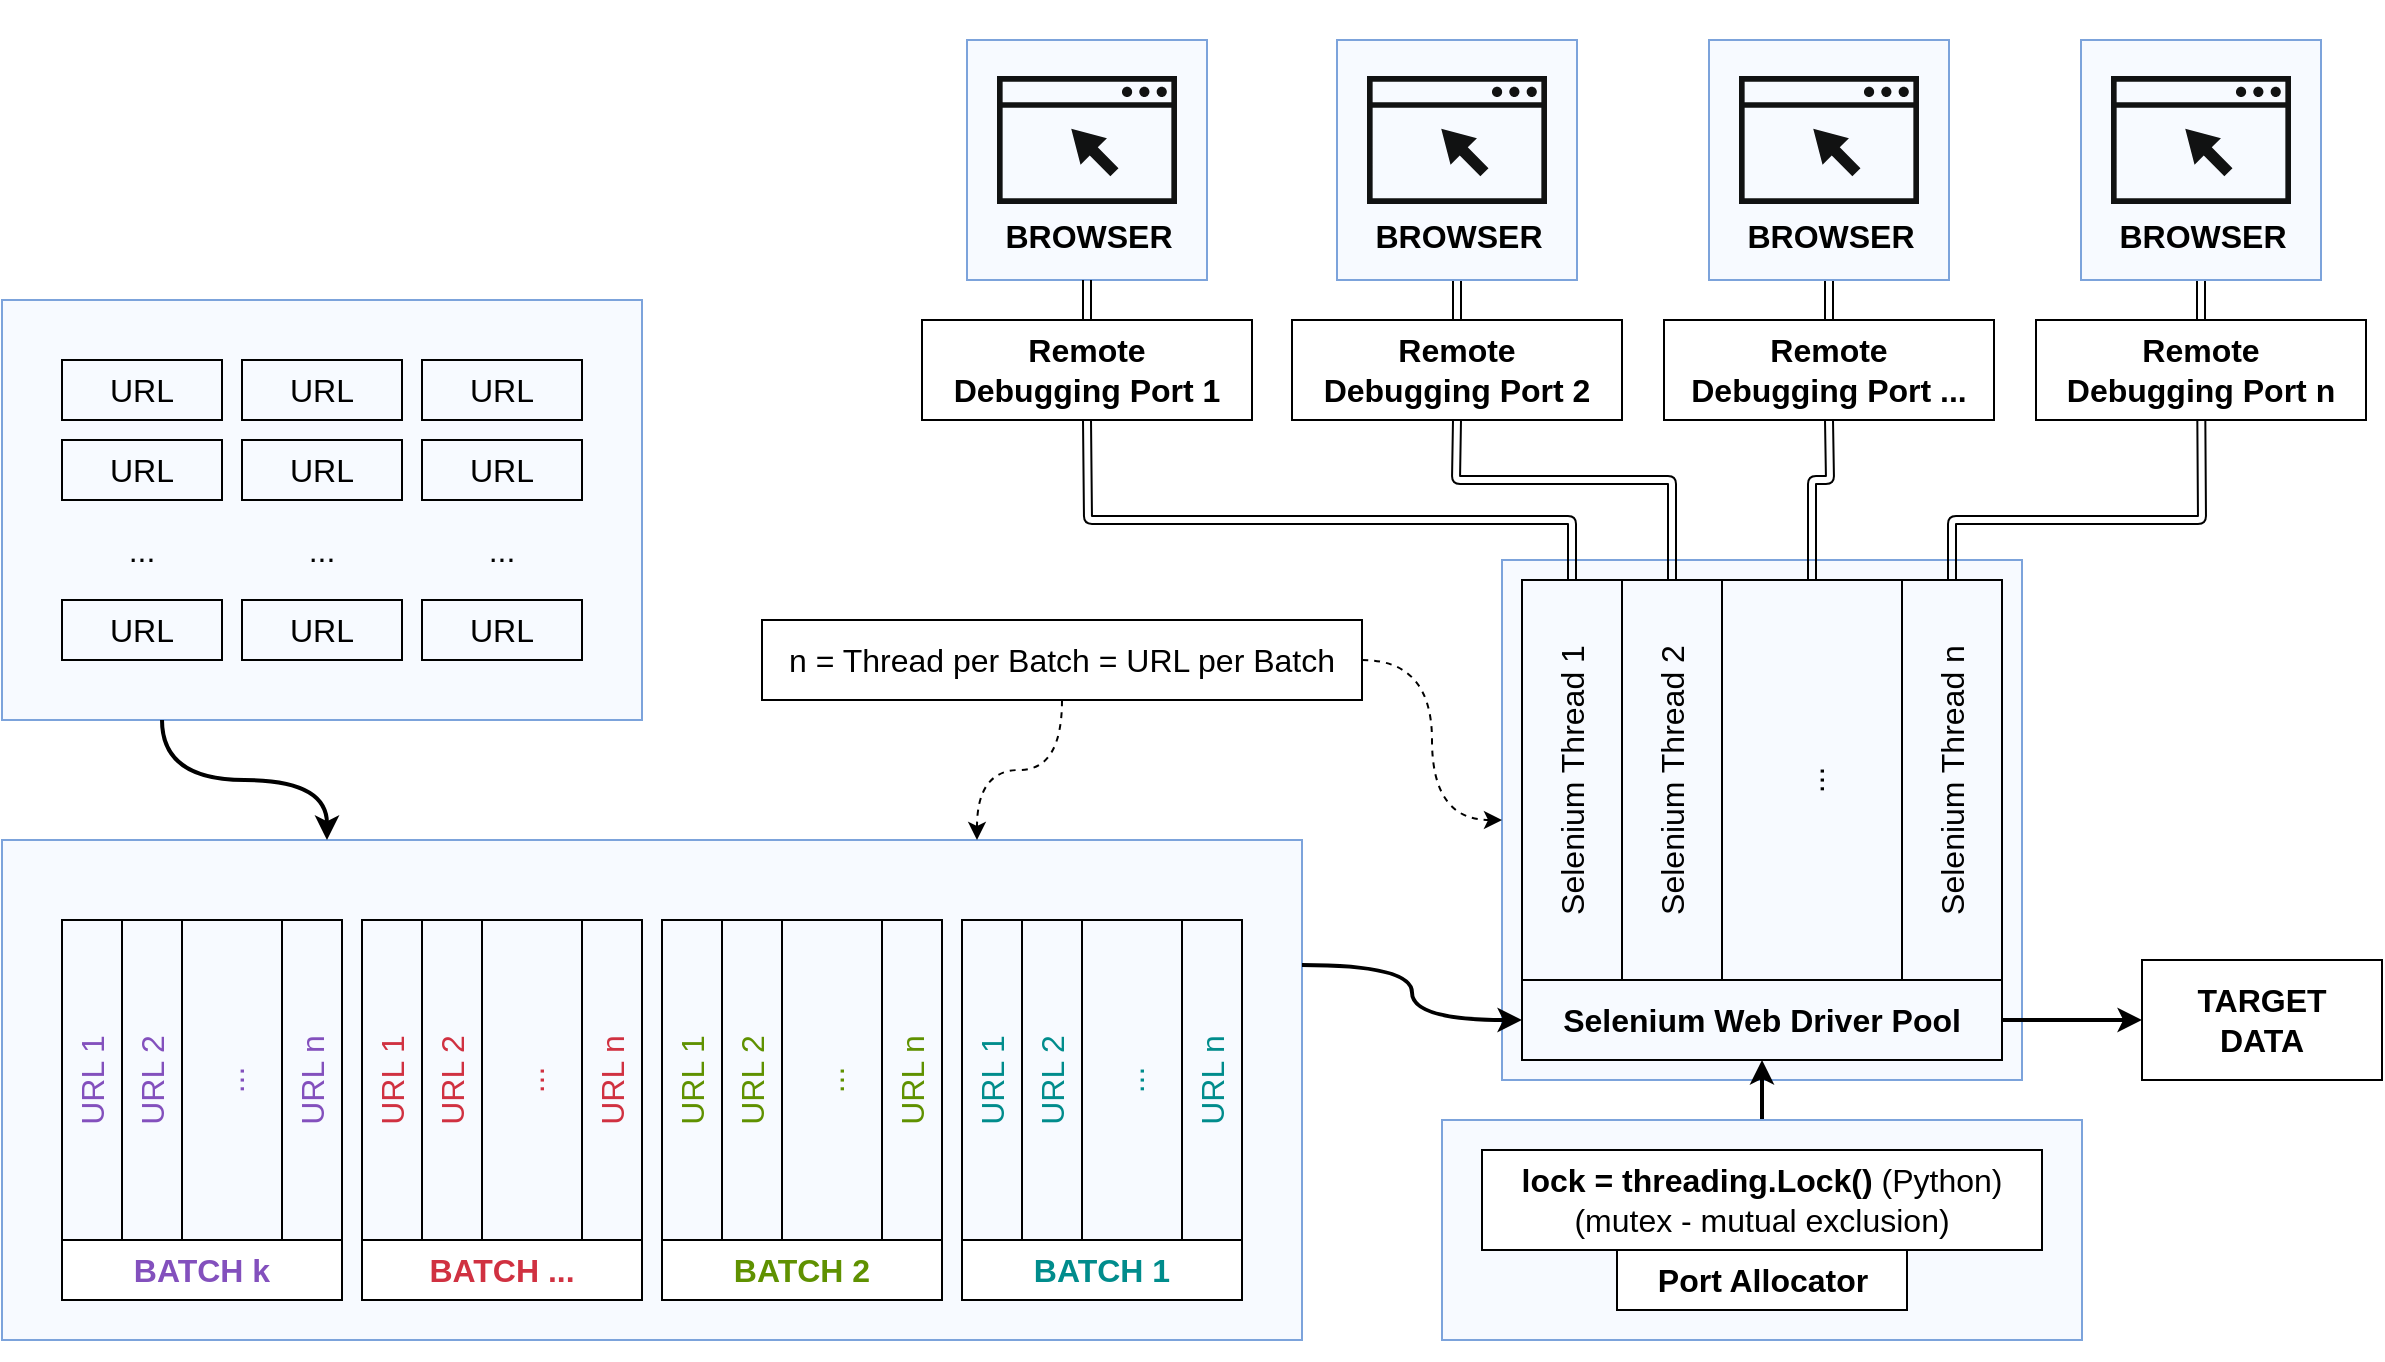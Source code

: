 <mxfile version="24.6.5" type="device">
  <diagram name="Page-1" id="uHuE6cg2GW2eRnbbnOSD">
    <mxGraphModel dx="2320" dy="934" grid="1" gridSize="10" guides="1" tooltips="1" connect="1" arrows="1" fold="1" page="1" pageScale="1" pageWidth="827" pageHeight="1169" math="0" shadow="0">
      <root>
        <mxCell id="0" />
        <mxCell id="1" parent="0" />
        <mxCell id="J9xpBMAO4fcrb7Eu_Uhc-172" value="" style="rounded=0;whiteSpace=wrap;html=1;fillColor=#F7FAFF;strokeColor=#7CA3DB;fontSize=16;" vertex="1" parent="1">
          <mxGeometry x="230" y="280" width="260" height="260" as="geometry" />
        </mxCell>
        <mxCell id="J9xpBMAO4fcrb7Eu_Uhc-88" value="" style="group;fontSize=16;" vertex="1" connectable="0" parent="1">
          <mxGeometry x="240" y="250" width="240" height="280" as="geometry" />
        </mxCell>
        <mxCell id="J9xpBMAO4fcrb7Eu_Uhc-52" value="Selenium Web Driver Pool" style="rounded=0;whiteSpace=wrap;html=1;fontSize=16;fontStyle=1;fillColor=none;align=center;" vertex="1" parent="J9xpBMAO4fcrb7Eu_Uhc-88">
          <mxGeometry y="240" width="240" height="40" as="geometry" />
        </mxCell>
        <mxCell id="J9xpBMAO4fcrb7Eu_Uhc-53" value="Selenium Thread 1" style="rounded=0;whiteSpace=wrap;html=1;fontSize=16;horizontal=0;fillColor=none;align=center;" vertex="1" parent="J9xpBMAO4fcrb7Eu_Uhc-88">
          <mxGeometry y="40" width="50" height="200" as="geometry" />
        </mxCell>
        <mxCell id="J9xpBMAO4fcrb7Eu_Uhc-54" value="Selenium Thread 2" style="rounded=0;whiteSpace=wrap;html=1;fontSize=16;horizontal=0;fillColor=none;align=center;" vertex="1" parent="J9xpBMAO4fcrb7Eu_Uhc-88">
          <mxGeometry x="50" y="40" width="50" height="200" as="geometry" />
        </mxCell>
        <mxCell id="J9xpBMAO4fcrb7Eu_Uhc-56" value="..." style="rounded=0;whiteSpace=wrap;html=1;fontSize=16;horizontal=0;fillColor=none;align=center;" vertex="1" parent="J9xpBMAO4fcrb7Eu_Uhc-88">
          <mxGeometry x="100" y="40" width="90" height="200" as="geometry" />
        </mxCell>
        <mxCell id="J9xpBMAO4fcrb7Eu_Uhc-57" value="Selenium Thread n" style="rounded=0;whiteSpace=wrap;html=1;fontSize=16;horizontal=0;fillColor=none;align=center;" vertex="1" parent="J9xpBMAO4fcrb7Eu_Uhc-88">
          <mxGeometry x="190" y="40" width="50" height="200" as="geometry" />
        </mxCell>
        <mxCell id="J9xpBMAO4fcrb7Eu_Uhc-113" value="" style="group;fontSize=16;" vertex="1" connectable="0" parent="1">
          <mxGeometry x="-50" width="180" height="140" as="geometry" />
        </mxCell>
        <mxCell id="J9xpBMAO4fcrb7Eu_Uhc-112" value="" style="rounded=0;whiteSpace=wrap;html=1;fillColor=#F7FAFF;strokeColor=#7CA3DB;fontSize=16;" vertex="1" parent="J9xpBMAO4fcrb7Eu_Uhc-113">
          <mxGeometry x="12.5" y="20" width="120" height="120" as="geometry" />
        </mxCell>
        <mxCell id="J9xpBMAO4fcrb7Eu_Uhc-105" value="&lt;b style=&quot;font-size: 16px;&quot;&gt;BROWSER&lt;/b&gt;" style="sketch=0;pointerEvents=1;shadow=0;dashed=0;html=1;strokeColor=none;fillColor=#111212;aspect=fixed;labelPosition=center;verticalLabelPosition=bottom;verticalAlign=top;align=center;outlineConnect=0;shape=mxgraph.vvd.web_browser;fontColor=#000000;fontSize=16;" vertex="1" parent="J9xpBMAO4fcrb7Eu_Uhc-113">
          <mxGeometry x="27.5" y="38.05" width="90" height="63.9" as="geometry" />
        </mxCell>
        <mxCell id="J9xpBMAO4fcrb7Eu_Uhc-143" value="Remote&lt;div style=&quot;font-size: 16px;&quot;&gt;Debugging Port 1&lt;/div&gt;" style="rounded=0;whiteSpace=wrap;html=1;fontSize=16;fontStyle=1" vertex="1" parent="1">
          <mxGeometry x="-60" y="160" width="165" height="50" as="geometry" />
        </mxCell>
        <mxCell id="J9xpBMAO4fcrb7Eu_Uhc-144" value="" style="shape=link;endArrow=none;html=1;rounded=1;exitX=0.5;exitY=0;exitDx=0;exitDy=0;endFill=0;strokeWidth=1;fontSize=16;entryX=0.5;entryY=1;entryDx=0;entryDy=0;strokeColor=default;" edge="1" parent="1" target="J9xpBMAO4fcrb7Eu_Uhc-143">
          <mxGeometry width="50" height="50" relative="1" as="geometry">
            <mxPoint x="265" y="290" as="sourcePoint" />
            <mxPoint x="40" y="150" as="targetPoint" />
            <Array as="points">
              <mxPoint x="265" y="260" />
              <mxPoint x="23" y="260" />
            </Array>
          </mxGeometry>
        </mxCell>
        <mxCell id="J9xpBMAO4fcrb7Eu_Uhc-145" value="" style="shape=link;endArrow=none;html=1;rounded=0;exitX=0.5;exitY=0;exitDx=0;exitDy=0;entryX=0.5;entryY=1;entryDx=0;entryDy=0;endFill=0;startArrow=none;startFill=0;fontSize=16;" edge="1" parent="1" source="J9xpBMAO4fcrb7Eu_Uhc-143" target="J9xpBMAO4fcrb7Eu_Uhc-112">
          <mxGeometry width="50" height="50" relative="1" as="geometry">
            <mxPoint x="242.5" y="80" as="sourcePoint" />
            <mxPoint x="23" y="90" as="targetPoint" />
          </mxGeometry>
        </mxCell>
        <mxCell id="J9xpBMAO4fcrb7Eu_Uhc-146" value="Remote&lt;div style=&quot;font-size: 16px;&quot;&gt;Debugging Port 2&lt;/div&gt;" style="rounded=0;whiteSpace=wrap;html=1;fontSize=16;fontStyle=1" vertex="1" parent="1">
          <mxGeometry x="125" y="160" width="165" height="50" as="geometry" />
        </mxCell>
        <mxCell id="J9xpBMAO4fcrb7Eu_Uhc-147" value="" style="shape=link;endArrow=none;html=1;rounded=1;exitX=0.5;exitY=0;exitDx=0;exitDy=0;endFill=0;strokeWidth=1;fontSize=16;entryX=0.5;entryY=1;entryDx=0;entryDy=0;" edge="1" parent="1" target="J9xpBMAO4fcrb7Eu_Uhc-146">
          <mxGeometry width="50" height="50" relative="1" as="geometry">
            <mxPoint x="315" y="290" as="sourcePoint" />
            <mxPoint x="225" y="150" as="targetPoint" />
            <Array as="points">
              <mxPoint x="315" y="240" />
              <mxPoint x="207" y="240" />
            </Array>
          </mxGeometry>
        </mxCell>
        <mxCell id="J9xpBMAO4fcrb7Eu_Uhc-148" value="" style="shape=link;endArrow=none;html=1;rounded=0;exitX=0.5;exitY=0;exitDx=0;exitDy=0;entryX=0.5;entryY=1;entryDx=0;entryDy=0;endFill=0;startArrow=none;startFill=0;fontSize=16;" edge="1" parent="1" source="J9xpBMAO4fcrb7Eu_Uhc-146" target="J9xpBMAO4fcrb7Eu_Uhc-129">
          <mxGeometry width="50" height="50" relative="1" as="geometry">
            <mxPoint x="427.5" y="80" as="sourcePoint" />
            <mxPoint x="208" y="90" as="targetPoint" />
          </mxGeometry>
        </mxCell>
        <mxCell id="J9xpBMAO4fcrb7Eu_Uhc-149" value="Remote&lt;div style=&quot;font-size: 16px;&quot;&gt;Debugging Port ...&lt;/div&gt;" style="rounded=0;whiteSpace=wrap;html=1;fontSize=16;fontStyle=1" vertex="1" parent="1">
          <mxGeometry x="311" y="160" width="165" height="50" as="geometry" />
        </mxCell>
        <mxCell id="J9xpBMAO4fcrb7Eu_Uhc-150" value="" style="shape=link;endArrow=none;html=1;rounded=1;exitX=0.5;exitY=0;exitDx=0;exitDy=0;endFill=0;strokeWidth=1;fontSize=16;entryX=0.5;entryY=1;entryDx=0;entryDy=0;" edge="1" parent="1" target="J9xpBMAO4fcrb7Eu_Uhc-149">
          <mxGeometry width="50" height="50" relative="1" as="geometry">
            <mxPoint x="385" y="290" as="sourcePoint" />
            <mxPoint x="328" y="210" as="targetPoint" />
            <Array as="points">
              <mxPoint x="385" y="240" />
              <mxPoint x="394" y="240" />
            </Array>
          </mxGeometry>
        </mxCell>
        <mxCell id="J9xpBMAO4fcrb7Eu_Uhc-151" value="" style="shape=link;endArrow=none;html=1;rounded=0;exitX=0.5;exitY=0;exitDx=0;exitDy=0;entryX=0.5;entryY=1;entryDx=0;entryDy=0;endFill=0;startArrow=none;startFill=0;fontSize=16;" edge="1" parent="1" source="J9xpBMAO4fcrb7Eu_Uhc-149" target="J9xpBMAO4fcrb7Eu_Uhc-134">
          <mxGeometry width="50" height="50" relative="1" as="geometry">
            <mxPoint x="613.5" y="80" as="sourcePoint" />
            <mxPoint x="393" y="90" as="targetPoint" />
          </mxGeometry>
        </mxCell>
        <mxCell id="J9xpBMAO4fcrb7Eu_Uhc-152" value="Remote&lt;div style=&quot;font-size: 16px;&quot;&gt;Debugging Port n&lt;/div&gt;" style="rounded=0;whiteSpace=wrap;html=1;fontSize=16;fontStyle=1" vertex="1" parent="1">
          <mxGeometry x="497" y="160" width="165" height="50" as="geometry" />
        </mxCell>
        <mxCell id="J9xpBMAO4fcrb7Eu_Uhc-154" value="" style="shape=link;endArrow=none;html=1;rounded=0;exitX=0.5;exitY=0;exitDx=0;exitDy=0;entryX=0.5;entryY=1;entryDx=0;entryDy=0;endFill=0;startArrow=none;startFill=0;fontSize=16;" edge="1" parent="1" source="J9xpBMAO4fcrb7Eu_Uhc-152" target="J9xpBMAO4fcrb7Eu_Uhc-139">
          <mxGeometry width="50" height="50" relative="1" as="geometry">
            <mxPoint x="799.5" y="80" as="sourcePoint" />
            <mxPoint x="580" y="90" as="targetPoint" />
          </mxGeometry>
        </mxCell>
        <mxCell id="J9xpBMAO4fcrb7Eu_Uhc-158" value="" style="group;fontSize=16;" vertex="1" connectable="0" parent="1">
          <mxGeometry x="-520" y="150" width="320" height="210" as="geometry" />
        </mxCell>
        <mxCell id="J9xpBMAO4fcrb7Eu_Uhc-106" value="" style="rounded=0;whiteSpace=wrap;html=1;fillColor=#F7FAFF;strokeColor=#7CA3DB;fontSize=16;" vertex="1" parent="J9xpBMAO4fcrb7Eu_Uhc-158">
          <mxGeometry width="320" height="210" as="geometry" />
        </mxCell>
        <mxCell id="J9xpBMAO4fcrb7Eu_Uhc-89" value="" style="group;fontSize=16;" vertex="1" connectable="0" parent="J9xpBMAO4fcrb7Eu_Uhc-158">
          <mxGeometry x="30" y="30" width="260" height="150" as="geometry" />
        </mxCell>
        <mxCell id="J9xpBMAO4fcrb7Eu_Uhc-59" value="URL" style="rounded=0;whiteSpace=wrap;html=1;fontSize=16;fillColor=none;align=center;" vertex="1" parent="J9xpBMAO4fcrb7Eu_Uhc-89">
          <mxGeometry width="80" height="30" as="geometry" />
        </mxCell>
        <mxCell id="J9xpBMAO4fcrb7Eu_Uhc-60" value="URL" style="rounded=0;whiteSpace=wrap;html=1;fontSize=16;fillColor=none;align=center;" vertex="1" parent="J9xpBMAO4fcrb7Eu_Uhc-89">
          <mxGeometry y="40" width="80" height="30" as="geometry" />
        </mxCell>
        <mxCell id="J9xpBMAO4fcrb7Eu_Uhc-61" value="..." style="rounded=0;whiteSpace=wrap;html=1;fontSize=16;fillColor=none;strokeColor=none;align=center;" vertex="1" parent="J9xpBMAO4fcrb7Eu_Uhc-89">
          <mxGeometry y="80" width="80" height="30" as="geometry" />
        </mxCell>
        <mxCell id="J9xpBMAO4fcrb7Eu_Uhc-62" value="URL" style="rounded=0;whiteSpace=wrap;html=1;fontSize=16;fillColor=none;horizontal=1;strokeColor=default;align=center;" vertex="1" parent="J9xpBMAO4fcrb7Eu_Uhc-89">
          <mxGeometry x="90" width="80" height="30" as="geometry" />
        </mxCell>
        <mxCell id="J9xpBMAO4fcrb7Eu_Uhc-63" value="URL" style="rounded=0;whiteSpace=wrap;html=1;fontSize=16;fillColor=none;horizontal=1;strokeColor=default;align=center;" vertex="1" parent="J9xpBMAO4fcrb7Eu_Uhc-89">
          <mxGeometry x="90" y="40" width="80" height="30" as="geometry" />
        </mxCell>
        <mxCell id="J9xpBMAO4fcrb7Eu_Uhc-64" value="..." style="rounded=0;whiteSpace=wrap;html=1;fontSize=16;fillColor=none;horizontal=1;strokeColor=none;align=center;" vertex="1" parent="J9xpBMAO4fcrb7Eu_Uhc-89">
          <mxGeometry x="90" y="80" width="80" height="30" as="geometry" />
        </mxCell>
        <mxCell id="J9xpBMAO4fcrb7Eu_Uhc-65" value="URL" style="rounded=0;whiteSpace=wrap;html=1;fontSize=16;fillColor=none;align=center;" vertex="1" parent="J9xpBMAO4fcrb7Eu_Uhc-89">
          <mxGeometry y="120" width="80" height="30" as="geometry" />
        </mxCell>
        <mxCell id="J9xpBMAO4fcrb7Eu_Uhc-66" value="URL" style="rounded=0;whiteSpace=wrap;html=1;fontSize=16;fillColor=none;horizontal=1;strokeColor=default;align=center;" vertex="1" parent="J9xpBMAO4fcrb7Eu_Uhc-89">
          <mxGeometry x="90" y="120" width="80" height="30" as="geometry" />
        </mxCell>
        <mxCell id="J9xpBMAO4fcrb7Eu_Uhc-67" value="URL" style="rounded=0;whiteSpace=wrap;html=1;fontSize=16;fillColor=none;align=center;" vertex="1" parent="J9xpBMAO4fcrb7Eu_Uhc-89">
          <mxGeometry x="180" width="80" height="30" as="geometry" />
        </mxCell>
        <mxCell id="J9xpBMAO4fcrb7Eu_Uhc-68" value="URL" style="rounded=0;whiteSpace=wrap;html=1;fontSize=16;fillColor=none;align=center;" vertex="1" parent="J9xpBMAO4fcrb7Eu_Uhc-89">
          <mxGeometry x="180" y="40" width="80" height="30" as="geometry" />
        </mxCell>
        <mxCell id="J9xpBMAO4fcrb7Eu_Uhc-69" value="..." style="rounded=0;whiteSpace=wrap;html=1;fontSize=16;fillColor=none;strokeColor=none;align=center;" vertex="1" parent="J9xpBMAO4fcrb7Eu_Uhc-89">
          <mxGeometry x="180" y="80" width="80" height="30" as="geometry" />
        </mxCell>
        <mxCell id="J9xpBMAO4fcrb7Eu_Uhc-70" value="URL" style="rounded=0;whiteSpace=wrap;html=1;fontSize=16;fillColor=none;align=center;" vertex="1" parent="J9xpBMAO4fcrb7Eu_Uhc-89">
          <mxGeometry x="180" y="120" width="80" height="30" as="geometry" />
        </mxCell>
        <mxCell id="J9xpBMAO4fcrb7Eu_Uhc-159" value="" style="group;fontSize=16;" vertex="1" connectable="0" parent="1">
          <mxGeometry x="147.5" y="20" width="120" height="120" as="geometry" />
        </mxCell>
        <mxCell id="J9xpBMAO4fcrb7Eu_Uhc-129" value="" style="rounded=0;whiteSpace=wrap;html=1;fillColor=#F7FAFF;strokeColor=#7CA3DB;fontSize=16;" vertex="1" parent="J9xpBMAO4fcrb7Eu_Uhc-159">
          <mxGeometry width="120" height="120" as="geometry" />
        </mxCell>
        <mxCell id="J9xpBMAO4fcrb7Eu_Uhc-130" value="&lt;b style=&quot;font-size: 16px;&quot;&gt;BROWSER&lt;/b&gt;" style="sketch=0;pointerEvents=1;shadow=0;dashed=0;html=1;strokeColor=none;fillColor=#111212;aspect=fixed;labelPosition=center;verticalLabelPosition=bottom;verticalAlign=top;align=center;outlineConnect=0;shape=mxgraph.vvd.web_browser;fontColor=#000000;fontSize=16;" vertex="1" parent="J9xpBMAO4fcrb7Eu_Uhc-159">
          <mxGeometry x="15" y="18.05" width="90" height="63.9" as="geometry" />
        </mxCell>
        <mxCell id="J9xpBMAO4fcrb7Eu_Uhc-160" value="" style="group;fontSize=16;" vertex="1" connectable="0" parent="1">
          <mxGeometry x="333.5" y="20" width="120" height="120" as="geometry" />
        </mxCell>
        <mxCell id="J9xpBMAO4fcrb7Eu_Uhc-134" value="" style="rounded=0;whiteSpace=wrap;html=1;fillColor=#F7FAFF;strokeColor=#7CA3DB;fontSize=16;" vertex="1" parent="J9xpBMAO4fcrb7Eu_Uhc-160">
          <mxGeometry width="120" height="120" as="geometry" />
        </mxCell>
        <mxCell id="J9xpBMAO4fcrb7Eu_Uhc-135" value="&lt;b style=&quot;font-size: 16px;&quot;&gt;BROWSER&lt;/b&gt;" style="sketch=0;pointerEvents=1;shadow=0;dashed=0;html=1;strokeColor=none;fillColor=#111212;aspect=fixed;labelPosition=center;verticalLabelPosition=bottom;verticalAlign=top;align=center;outlineConnect=0;shape=mxgraph.vvd.web_browser;fontColor=#000000;fontSize=16;" vertex="1" parent="J9xpBMAO4fcrb7Eu_Uhc-160">
          <mxGeometry x="15" y="18.05" width="90" height="63.9" as="geometry" />
        </mxCell>
        <mxCell id="J9xpBMAO4fcrb7Eu_Uhc-161" value="" style="group;fontSize=16;" vertex="1" connectable="0" parent="1">
          <mxGeometry x="519.5" y="20" width="120" height="120" as="geometry" />
        </mxCell>
        <mxCell id="J9xpBMAO4fcrb7Eu_Uhc-139" value="" style="rounded=0;whiteSpace=wrap;html=1;fillColor=#F7FAFF;strokeColor=#7CA3DB;fontSize=16;" vertex="1" parent="J9xpBMAO4fcrb7Eu_Uhc-161">
          <mxGeometry width="120" height="120" as="geometry" />
        </mxCell>
        <mxCell id="J9xpBMAO4fcrb7Eu_Uhc-140" value="&lt;b style=&quot;font-size: 16px;&quot;&gt;BROWSER&lt;/b&gt;" style="sketch=0;pointerEvents=1;shadow=0;dashed=0;html=1;strokeColor=none;fillColor=#111212;aspect=fixed;labelPosition=center;verticalLabelPosition=bottom;verticalAlign=top;align=center;outlineConnect=0;shape=mxgraph.vvd.web_browser;fontColor=#000000;fontSize=16;" vertex="1" parent="J9xpBMAO4fcrb7Eu_Uhc-161">
          <mxGeometry x="15" y="18.05" width="90" height="63.9" as="geometry" />
        </mxCell>
        <mxCell id="J9xpBMAO4fcrb7Eu_Uhc-164" value="" style="edgeStyle=orthogonalEdgeStyle;rounded=0;orthogonalLoop=1;jettySize=auto;html=1;strokeWidth=2;fontSize=16;" edge="1" parent="1" source="J9xpBMAO4fcrb7Eu_Uhc-163" target="J9xpBMAO4fcrb7Eu_Uhc-52">
          <mxGeometry relative="1" as="geometry" />
        </mxCell>
        <mxCell id="J9xpBMAO4fcrb7Eu_Uhc-167" value="&lt;div style=&quot;font-size: 16px;&quot;&gt;TARGET&lt;/div&gt;DATA" style="rounded=0;whiteSpace=wrap;html=1;fontSize=16;fontStyle=1" vertex="1" parent="1">
          <mxGeometry x="550" y="480" width="120" height="60" as="geometry" />
        </mxCell>
        <mxCell id="J9xpBMAO4fcrb7Eu_Uhc-168" style="edgeStyle=orthogonalEdgeStyle;rounded=0;orthogonalLoop=1;jettySize=auto;html=1;entryX=0;entryY=0.5;entryDx=0;entryDy=0;strokeWidth=2;curved=1;" edge="1" parent="1" source="J9xpBMAO4fcrb7Eu_Uhc-52" target="J9xpBMAO4fcrb7Eu_Uhc-167">
          <mxGeometry relative="1" as="geometry" />
        </mxCell>
        <mxCell id="J9xpBMAO4fcrb7Eu_Uhc-169" value="" style="group" vertex="1" connectable="0" parent="1">
          <mxGeometry x="-520" y="430" width="650" height="250" as="geometry" />
        </mxCell>
        <mxCell id="J9xpBMAO4fcrb7Eu_Uhc-107" value="" style="rounded=0;whiteSpace=wrap;html=1;fillColor=#F7FAFF;strokeColor=#7CA3DB;fontSize=16;" vertex="1" parent="J9xpBMAO4fcrb7Eu_Uhc-169">
          <mxGeometry y="-10" width="650" height="250" as="geometry" />
        </mxCell>
        <mxCell id="J9xpBMAO4fcrb7Eu_Uhc-86" value="" style="group;fontColor=#008080;fontSize=16;" vertex="1" connectable="0" parent="J9xpBMAO4fcrb7Eu_Uhc-169">
          <mxGeometry x="480" y="30" width="140" height="190" as="geometry" />
        </mxCell>
        <mxCell id="J9xpBMAO4fcrb7Eu_Uhc-71" value="BATCH 1" style="rounded=0;whiteSpace=wrap;html=1;fontSize=16;fontStyle=1;fontColor=#008C8C;" vertex="1" parent="J9xpBMAO4fcrb7Eu_Uhc-86">
          <mxGeometry y="160" width="140" height="30" as="geometry" />
        </mxCell>
        <mxCell id="J9xpBMAO4fcrb7Eu_Uhc-74" value="URL 1" style="rounded=0;whiteSpace=wrap;html=1;fontSize=16;fillColor=none;align=center;horizontal=0;fontColor=#008C8C;" vertex="1" parent="J9xpBMAO4fcrb7Eu_Uhc-86">
          <mxGeometry width="30" height="160" as="geometry" />
        </mxCell>
        <mxCell id="J9xpBMAO4fcrb7Eu_Uhc-76" value="URL 2" style="rounded=0;whiteSpace=wrap;html=1;fontSize=16;fillColor=none;align=center;horizontal=0;fontColor=#008C8C;" vertex="1" parent="J9xpBMAO4fcrb7Eu_Uhc-86">
          <mxGeometry x="30" width="30" height="160" as="geometry" />
        </mxCell>
        <mxCell id="J9xpBMAO4fcrb7Eu_Uhc-77" value="..." style="rounded=0;whiteSpace=wrap;html=1;fontSize=16;fillColor=none;align=center;horizontal=0;fontColor=#008C8C;" vertex="1" parent="J9xpBMAO4fcrb7Eu_Uhc-86">
          <mxGeometry x="60" width="50" height="160" as="geometry" />
        </mxCell>
        <mxCell id="J9xpBMAO4fcrb7Eu_Uhc-78" value="URL n" style="rounded=0;whiteSpace=wrap;html=1;fontSize=16;fillColor=none;align=center;horizontal=0;fontColor=#008C8C;" vertex="1" parent="J9xpBMAO4fcrb7Eu_Uhc-86">
          <mxGeometry x="110" width="30" height="160" as="geometry" />
        </mxCell>
        <mxCell id="J9xpBMAO4fcrb7Eu_Uhc-87" value="" style="group;fontColor=#82C700;fontSize=16;" vertex="1" connectable="0" parent="J9xpBMAO4fcrb7Eu_Uhc-169">
          <mxGeometry x="330" y="30" width="140" height="190" as="geometry" />
        </mxCell>
        <mxCell id="J9xpBMAO4fcrb7Eu_Uhc-81" value="BATCH 2" style="rounded=0;whiteSpace=wrap;html=1;fontSize=16;fontStyle=1;fontColor=#5F9100;" vertex="1" parent="J9xpBMAO4fcrb7Eu_Uhc-87">
          <mxGeometry y="160" width="140" height="30" as="geometry" />
        </mxCell>
        <mxCell id="J9xpBMAO4fcrb7Eu_Uhc-82" value="URL 1" style="rounded=0;whiteSpace=wrap;html=1;fontSize=16;fillColor=none;align=center;horizontal=0;fontColor=#5F9100;" vertex="1" parent="J9xpBMAO4fcrb7Eu_Uhc-87">
          <mxGeometry width="30" height="160" as="geometry" />
        </mxCell>
        <mxCell id="J9xpBMAO4fcrb7Eu_Uhc-83" value="URL 2" style="rounded=0;whiteSpace=wrap;html=1;fontSize=16;fillColor=none;align=center;horizontal=0;fontColor=#5F9100;" vertex="1" parent="J9xpBMAO4fcrb7Eu_Uhc-87">
          <mxGeometry x="30" width="30" height="160" as="geometry" />
        </mxCell>
        <mxCell id="J9xpBMAO4fcrb7Eu_Uhc-84" value="..." style="rounded=0;whiteSpace=wrap;html=1;fontSize=16;fillColor=none;align=center;horizontal=0;fontColor=#5F9100;" vertex="1" parent="J9xpBMAO4fcrb7Eu_Uhc-87">
          <mxGeometry x="60" width="50" height="160" as="geometry" />
        </mxCell>
        <mxCell id="J9xpBMAO4fcrb7Eu_Uhc-85" value="URL n" style="rounded=0;whiteSpace=wrap;html=1;fontSize=16;fillColor=none;align=center;horizontal=0;fontColor=#5F9100;" vertex="1" parent="J9xpBMAO4fcrb7Eu_Uhc-87">
          <mxGeometry x="110" width="30" height="160" as="geometry" />
        </mxCell>
        <mxCell id="J9xpBMAO4fcrb7Eu_Uhc-90" value="" style="group;fontColor=#D03141;fontSize=16;" vertex="1" connectable="0" parent="J9xpBMAO4fcrb7Eu_Uhc-169">
          <mxGeometry x="180" y="30" width="140" height="190" as="geometry" />
        </mxCell>
        <mxCell id="J9xpBMAO4fcrb7Eu_Uhc-91" value="BATCH ..." style="rounded=0;whiteSpace=wrap;html=1;fontSize=16;fontStyle=1;fontColor=#D03141;" vertex="1" parent="J9xpBMAO4fcrb7Eu_Uhc-90">
          <mxGeometry y="160" width="140" height="30" as="geometry" />
        </mxCell>
        <mxCell id="J9xpBMAO4fcrb7Eu_Uhc-92" value="URL 1" style="rounded=0;whiteSpace=wrap;html=1;fontSize=16;fillColor=none;align=center;horizontal=0;fontColor=#D03141;" vertex="1" parent="J9xpBMAO4fcrb7Eu_Uhc-90">
          <mxGeometry width="30" height="160" as="geometry" />
        </mxCell>
        <mxCell id="J9xpBMAO4fcrb7Eu_Uhc-93" value="URL 2" style="rounded=0;whiteSpace=wrap;html=1;fontSize=16;fillColor=none;align=center;horizontal=0;fontColor=#D03141;" vertex="1" parent="J9xpBMAO4fcrb7Eu_Uhc-90">
          <mxGeometry x="30" width="30" height="160" as="geometry" />
        </mxCell>
        <mxCell id="J9xpBMAO4fcrb7Eu_Uhc-94" value="..." style="rounded=0;whiteSpace=wrap;html=1;fontSize=16;fillColor=none;align=center;horizontal=0;fontColor=#D03141;" vertex="1" parent="J9xpBMAO4fcrb7Eu_Uhc-90">
          <mxGeometry x="60" width="50" height="160" as="geometry" />
        </mxCell>
        <mxCell id="J9xpBMAO4fcrb7Eu_Uhc-95" value="URL n" style="rounded=0;whiteSpace=wrap;html=1;fontSize=16;fillColor=none;align=center;horizontal=0;fontColor=#D03141;" vertex="1" parent="J9xpBMAO4fcrb7Eu_Uhc-90">
          <mxGeometry x="110" width="30" height="160" as="geometry" />
        </mxCell>
        <mxCell id="J9xpBMAO4fcrb7Eu_Uhc-96" value="" style="group;fontColor=#8350BD;fontSize=16;" vertex="1" connectable="0" parent="J9xpBMAO4fcrb7Eu_Uhc-169">
          <mxGeometry x="30" y="30" width="140" height="190" as="geometry" />
        </mxCell>
        <mxCell id="J9xpBMAO4fcrb7Eu_Uhc-97" value="BATCH k" style="rounded=0;whiteSpace=wrap;html=1;fontSize=16;fontStyle=1;fontColor=#8350BD;" vertex="1" parent="J9xpBMAO4fcrb7Eu_Uhc-96">
          <mxGeometry y="160" width="140" height="30" as="geometry" />
        </mxCell>
        <mxCell id="J9xpBMAO4fcrb7Eu_Uhc-98" value="URL 1" style="rounded=0;whiteSpace=wrap;html=1;fontSize=16;fillColor=none;align=center;horizontal=0;fontColor=#8350BD;" vertex="1" parent="J9xpBMAO4fcrb7Eu_Uhc-96">
          <mxGeometry width="30" height="160" as="geometry" />
        </mxCell>
        <mxCell id="J9xpBMAO4fcrb7Eu_Uhc-99" value="URL 2" style="rounded=0;whiteSpace=wrap;html=1;fontSize=16;fillColor=none;align=center;horizontal=0;fontColor=#8350BD;" vertex="1" parent="J9xpBMAO4fcrb7Eu_Uhc-96">
          <mxGeometry x="30" width="30" height="160" as="geometry" />
        </mxCell>
        <mxCell id="J9xpBMAO4fcrb7Eu_Uhc-100" value="..." style="rounded=0;whiteSpace=wrap;html=1;fontSize=16;fillColor=none;align=center;horizontal=0;fontColor=#8350BD;" vertex="1" parent="J9xpBMAO4fcrb7Eu_Uhc-96">
          <mxGeometry x="60" width="50" height="160" as="geometry" />
        </mxCell>
        <mxCell id="J9xpBMAO4fcrb7Eu_Uhc-101" value="URL n" style="rounded=0;whiteSpace=wrap;html=1;fontSize=16;fillColor=none;align=center;horizontal=0;fontColor=#8350BD;" vertex="1" parent="J9xpBMAO4fcrb7Eu_Uhc-96">
          <mxGeometry x="110" width="30" height="160" as="geometry" />
        </mxCell>
        <mxCell id="J9xpBMAO4fcrb7Eu_Uhc-173" value="" style="group" vertex="1" connectable="0" parent="1">
          <mxGeometry x="200" y="560" width="320" height="110" as="geometry" />
        </mxCell>
        <mxCell id="J9xpBMAO4fcrb7Eu_Uhc-166" value="" style="rounded=0;whiteSpace=wrap;html=1;fillColor=#F7FAFF;strokeColor=#7CA3DB;fontSize=16;" vertex="1" parent="J9xpBMAO4fcrb7Eu_Uhc-173">
          <mxGeometry width="320" height="110" as="geometry" />
        </mxCell>
        <mxCell id="J9xpBMAO4fcrb7Eu_Uhc-165" value="" style="group;fontSize=16;" vertex="1" connectable="0" parent="J9xpBMAO4fcrb7Eu_Uhc-173">
          <mxGeometry x="20" y="15" width="280" height="80" as="geometry" />
        </mxCell>
        <mxCell id="J9xpBMAO4fcrb7Eu_Uhc-162" value="&lt;b style=&quot;font-size: 16px;&quot;&gt;&lt;font style=&quot;font-size: 16px;&quot;&gt;Port Allocator&lt;/font&gt;&lt;/b&gt;" style="rounded=0;whiteSpace=wrap;html=1;fontSize=16;" vertex="1" parent="J9xpBMAO4fcrb7Eu_Uhc-165">
          <mxGeometry x="67.5" y="50" width="145" height="30" as="geometry" />
        </mxCell>
        <mxCell id="J9xpBMAO4fcrb7Eu_Uhc-163" value="&lt;div style=&quot;font-size: 16px;&quot;&gt;&lt;b style=&quot;font-size: 16px;&quot;&gt;lock = threading.Lock() &lt;/b&gt;(Python)&lt;b style=&quot;font-size: 16px;&quot;&gt;&lt;br style=&quot;font-size: 16px;&quot;&gt;&lt;/b&gt;&lt;/div&gt;&lt;div style=&quot;font-size: 16px;&quot;&gt;(mutex - mutual exclusion)&lt;/div&gt;" style="rounded=0;whiteSpace=wrap;html=1;fontSize=16;" vertex="1" parent="J9xpBMAO4fcrb7Eu_Uhc-165">
          <mxGeometry width="280" height="50" as="geometry" />
        </mxCell>
        <mxCell id="J9xpBMAO4fcrb7Eu_Uhc-174" style="edgeStyle=orthogonalEdgeStyle;rounded=0;orthogonalLoop=1;jettySize=auto;html=1;exitX=1;exitY=0.25;exitDx=0;exitDy=0;entryX=0;entryY=0.5;entryDx=0;entryDy=0;curved=1;strokeWidth=2;" edge="1" parent="1" source="J9xpBMAO4fcrb7Eu_Uhc-107" target="J9xpBMAO4fcrb7Eu_Uhc-52">
          <mxGeometry relative="1" as="geometry" />
        </mxCell>
        <mxCell id="J9xpBMAO4fcrb7Eu_Uhc-176" style="edgeStyle=orthogonalEdgeStyle;rounded=0;orthogonalLoop=1;jettySize=auto;html=1;entryX=0.75;entryY=0;entryDx=0;entryDy=0;strokeWidth=1;strokeColor=default;curved=1;dashed=1;" edge="1" parent="1" source="J9xpBMAO4fcrb7Eu_Uhc-175" target="J9xpBMAO4fcrb7Eu_Uhc-107">
          <mxGeometry relative="1" as="geometry" />
        </mxCell>
        <mxCell id="J9xpBMAO4fcrb7Eu_Uhc-179" style="edgeStyle=orthogonalEdgeStyle;rounded=0;orthogonalLoop=1;jettySize=auto;html=1;entryX=0;entryY=0.5;entryDx=0;entryDy=0;curved=1;strokeWidth=1;dashed=1;" edge="1" parent="1" source="J9xpBMAO4fcrb7Eu_Uhc-175" target="J9xpBMAO4fcrb7Eu_Uhc-172">
          <mxGeometry relative="1" as="geometry" />
        </mxCell>
        <mxCell id="J9xpBMAO4fcrb7Eu_Uhc-175" value="n = Thread per Batch = URL per Batch" style="rounded=0;whiteSpace=wrap;html=1;fontSize=16;strokeWidth=1;" vertex="1" parent="1">
          <mxGeometry x="-140" y="310" width="300" height="40" as="geometry" />
        </mxCell>
        <mxCell id="J9xpBMAO4fcrb7Eu_Uhc-178" style="edgeStyle=orthogonalEdgeStyle;rounded=0;orthogonalLoop=1;jettySize=auto;html=1;exitX=0.25;exitY=1;exitDx=0;exitDy=0;entryX=0.25;entryY=0;entryDx=0;entryDy=0;strokeColor=default;curved=1;strokeWidth=2;" edge="1" parent="1" source="J9xpBMAO4fcrb7Eu_Uhc-106" target="J9xpBMAO4fcrb7Eu_Uhc-107">
          <mxGeometry relative="1" as="geometry" />
        </mxCell>
        <mxCell id="J9xpBMAO4fcrb7Eu_Uhc-153" value="" style="shape=link;endArrow=none;html=1;rounded=1;exitX=0.5;exitY=0;exitDx=0;exitDy=0;endFill=0;strokeWidth=1;fontSize=16;" edge="1" parent="1" target="J9xpBMAO4fcrb7Eu_Uhc-152">
          <mxGeometry width="50" height="50" relative="1" as="geometry">
            <mxPoint x="455" y="290" as="sourcePoint" />
            <mxPoint x="597" y="150" as="targetPoint" />
            <Array as="points">
              <mxPoint x="455" y="260" />
              <mxPoint x="580" y="260" />
            </Array>
          </mxGeometry>
        </mxCell>
      </root>
    </mxGraphModel>
  </diagram>
</mxfile>
